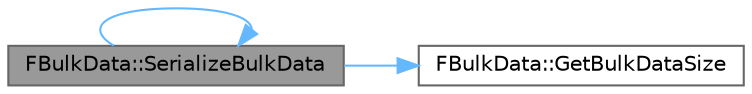 digraph "FBulkData::SerializeBulkData"
{
 // INTERACTIVE_SVG=YES
 // LATEX_PDF_SIZE
  bgcolor="transparent";
  edge [fontname=Helvetica,fontsize=10,labelfontname=Helvetica,labelfontsize=10];
  node [fontname=Helvetica,fontsize=10,shape=box,height=0.2,width=0.4];
  rankdir="LR";
  Node1 [id="Node000001",label="FBulkData::SerializeBulkData",height=0.2,width=0.4,color="gray40", fillcolor="grey60", style="filled", fontcolor="black",tooltip="Serialize just the bulk data portion to/ from the passed in memory."];
  Node1 -> Node2 [id="edge1_Node000001_Node000002",color="steelblue1",style="solid",tooltip=" "];
  Node2 [id="Node000002",label="FBulkData::GetBulkDataSize",height=0.2,width=0.4,color="grey40", fillcolor="white", style="filled",URL="$d4/d9b/classFBulkData.html#a2ef4bbad2bbec9c6a1568176525d54b8",tooltip="Returns the size of the bulk data in bytes."];
  Node1 -> Node1 [id="edge2_Node000001_Node000001",color="steelblue1",style="solid",tooltip=" "];
}
